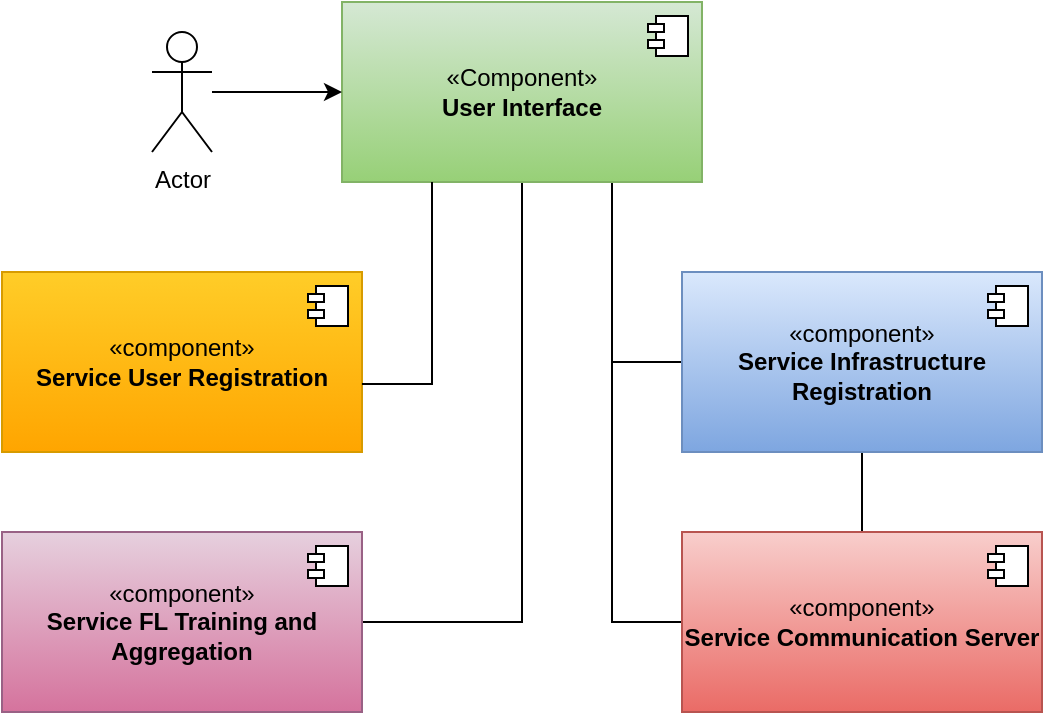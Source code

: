 <mxfile version="24.5.2" type="github">
  <diagram name="Page-1" id="Auj2j37J0kR2W5HDAG3R">
    <mxGraphModel dx="737" dy="519" grid="1" gridSize="10" guides="1" tooltips="1" connect="1" arrows="1" fold="1" page="1" pageScale="1" pageWidth="827" pageHeight="1169" math="0" shadow="0">
      <root>
        <mxCell id="0" />
        <mxCell id="1" parent="0" />
        <mxCell id="7db-qRW7OFAw59uM3vvi-26" style="edgeStyle=orthogonalEdgeStyle;rounded=0;orthogonalLoop=1;jettySize=auto;html=1;exitX=0.75;exitY=1;exitDx=0;exitDy=0;entryX=0;entryY=0.5;entryDx=0;entryDy=0;endArrow=none;endFill=0;" edge="1" parent="1" source="7db-qRW7OFAw59uM3vvi-1" target="7db-qRW7OFAw59uM3vvi-11">
          <mxGeometry relative="1" as="geometry" />
        </mxCell>
        <mxCell id="7db-qRW7OFAw59uM3vvi-27" style="edgeStyle=orthogonalEdgeStyle;rounded=0;orthogonalLoop=1;jettySize=auto;html=1;exitX=0.5;exitY=1;exitDx=0;exitDy=0;entryX=1;entryY=0.5;entryDx=0;entryDy=0;endArrow=none;endFill=0;" edge="1" parent="1" source="7db-qRW7OFAw59uM3vvi-1" target="7db-qRW7OFAw59uM3vvi-13">
          <mxGeometry relative="1" as="geometry" />
        </mxCell>
        <mxCell id="7db-qRW7OFAw59uM3vvi-28" style="edgeStyle=orthogonalEdgeStyle;rounded=0;orthogonalLoop=1;jettySize=auto;html=1;exitX=0.75;exitY=1;exitDx=0;exitDy=0;entryX=0;entryY=0.5;entryDx=0;entryDy=0;endArrow=none;endFill=0;" edge="1" parent="1" source="7db-qRW7OFAw59uM3vvi-1" target="7db-qRW7OFAw59uM3vvi-15">
          <mxGeometry relative="1" as="geometry" />
        </mxCell>
        <mxCell id="7db-qRW7OFAw59uM3vvi-1" value="«Component»&lt;br&gt;&lt;b&gt;User Interface&lt;/b&gt;" style="html=1;dropTarget=0;whiteSpace=wrap;fillColor=#d5e8d4;strokeColor=#82b366;gradientColor=#97d077;" vertex="1" parent="1">
          <mxGeometry x="310" y="135" width="180" height="90" as="geometry" />
        </mxCell>
        <mxCell id="7db-qRW7OFAw59uM3vvi-2" value="" style="shape=module;jettyWidth=8;jettyHeight=4;" vertex="1" parent="7db-qRW7OFAw59uM3vvi-1">
          <mxGeometry x="1" width="20" height="20" relative="1" as="geometry">
            <mxPoint x="-27" y="7" as="offset" />
          </mxGeometry>
        </mxCell>
        <mxCell id="7db-qRW7OFAw59uM3vvi-6" value="" style="edgeStyle=orthogonalEdgeStyle;rounded=0;orthogonalLoop=1;jettySize=auto;html=1;" edge="1" parent="1" source="7db-qRW7OFAw59uM3vvi-3" target="7db-qRW7OFAw59uM3vvi-1">
          <mxGeometry relative="1" as="geometry" />
        </mxCell>
        <mxCell id="7db-qRW7OFAw59uM3vvi-3" value="Actor" style="shape=umlActor;verticalLabelPosition=bottom;verticalAlign=top;html=1;outlineConnect=0;" vertex="1" parent="1">
          <mxGeometry x="215" y="150" width="30" height="60" as="geometry" />
        </mxCell>
        <mxCell id="7db-qRW7OFAw59uM3vvi-9" value="«component»&lt;br&gt;&lt;b&gt;Service User Registration&lt;/b&gt;" style="html=1;dropTarget=0;whiteSpace=wrap;fillColor=#ffcd28;strokeColor=#d79b00;gradientColor=#ffa500;" vertex="1" parent="1">
          <mxGeometry x="140" y="270" width="180" height="90" as="geometry" />
        </mxCell>
        <mxCell id="7db-qRW7OFAw59uM3vvi-10" value="" style="shape=module;jettyWidth=8;jettyHeight=4;" vertex="1" parent="7db-qRW7OFAw59uM3vvi-9">
          <mxGeometry x="1" width="20" height="20" relative="1" as="geometry">
            <mxPoint x="-27" y="7" as="offset" />
          </mxGeometry>
        </mxCell>
        <mxCell id="7db-qRW7OFAw59uM3vvi-24" style="edgeStyle=orthogonalEdgeStyle;rounded=0;orthogonalLoop=1;jettySize=auto;html=1;exitX=0.5;exitY=1;exitDx=0;exitDy=0;entryX=0.5;entryY=0;entryDx=0;entryDy=0;endArrow=none;endFill=0;" edge="1" parent="1" source="7db-qRW7OFAw59uM3vvi-11" target="7db-qRW7OFAw59uM3vvi-15">
          <mxGeometry relative="1" as="geometry" />
        </mxCell>
        <mxCell id="7db-qRW7OFAw59uM3vvi-11" value="«component»&lt;br&gt;&lt;b&gt;Service Infrastructure Registration&lt;/b&gt;" style="html=1;dropTarget=0;whiteSpace=wrap;fillColor=#dae8fc;strokeColor=#6c8ebf;gradientColor=#7ea6e0;" vertex="1" parent="1">
          <mxGeometry x="480" y="270" width="180" height="90" as="geometry" />
        </mxCell>
        <mxCell id="7db-qRW7OFAw59uM3vvi-12" value="" style="shape=module;jettyWidth=8;jettyHeight=4;" vertex="1" parent="7db-qRW7OFAw59uM3vvi-11">
          <mxGeometry x="1" width="20" height="20" relative="1" as="geometry">
            <mxPoint x="-27" y="7" as="offset" />
          </mxGeometry>
        </mxCell>
        <mxCell id="7db-qRW7OFAw59uM3vvi-13" value="«component»&lt;br&gt;&lt;b&gt;Service FL Training and Aggregation&lt;/b&gt;" style="html=1;dropTarget=0;whiteSpace=wrap;fillColor=#e6d0de;strokeColor=#996185;gradientColor=#d5739d;" vertex="1" parent="1">
          <mxGeometry x="140" y="400" width="180" height="90" as="geometry" />
        </mxCell>
        <mxCell id="7db-qRW7OFAw59uM3vvi-14" value="" style="shape=module;jettyWidth=8;jettyHeight=4;" vertex="1" parent="7db-qRW7OFAw59uM3vvi-13">
          <mxGeometry x="1" width="20" height="20" relative="1" as="geometry">
            <mxPoint x="-27" y="7" as="offset" />
          </mxGeometry>
        </mxCell>
        <mxCell id="7db-qRW7OFAw59uM3vvi-15" value="«component»&lt;br&gt;&lt;b&gt;Service Communication Server&lt;/b&gt;" style="html=1;dropTarget=0;whiteSpace=wrap;fillColor=#f8cecc;gradientColor=#ea6b66;strokeColor=#b85450;" vertex="1" parent="1">
          <mxGeometry x="480" y="400" width="180" height="90" as="geometry" />
        </mxCell>
        <mxCell id="7db-qRW7OFAw59uM3vvi-16" value="" style="shape=module;jettyWidth=8;jettyHeight=4;" vertex="1" parent="7db-qRW7OFAw59uM3vvi-15">
          <mxGeometry x="1" width="20" height="20" relative="1" as="geometry">
            <mxPoint x="-27" y="7" as="offset" />
          </mxGeometry>
        </mxCell>
        <mxCell id="7db-qRW7OFAw59uM3vvi-25" style="edgeStyle=orthogonalEdgeStyle;rounded=0;orthogonalLoop=1;jettySize=auto;html=1;exitX=0.25;exitY=1;exitDx=0;exitDy=0;entryX=1;entryY=0.622;entryDx=0;entryDy=0;entryPerimeter=0;endArrow=none;endFill=0;" edge="1" parent="1" source="7db-qRW7OFAw59uM3vvi-1" target="7db-qRW7OFAw59uM3vvi-9">
          <mxGeometry relative="1" as="geometry" />
        </mxCell>
      </root>
    </mxGraphModel>
  </diagram>
</mxfile>
